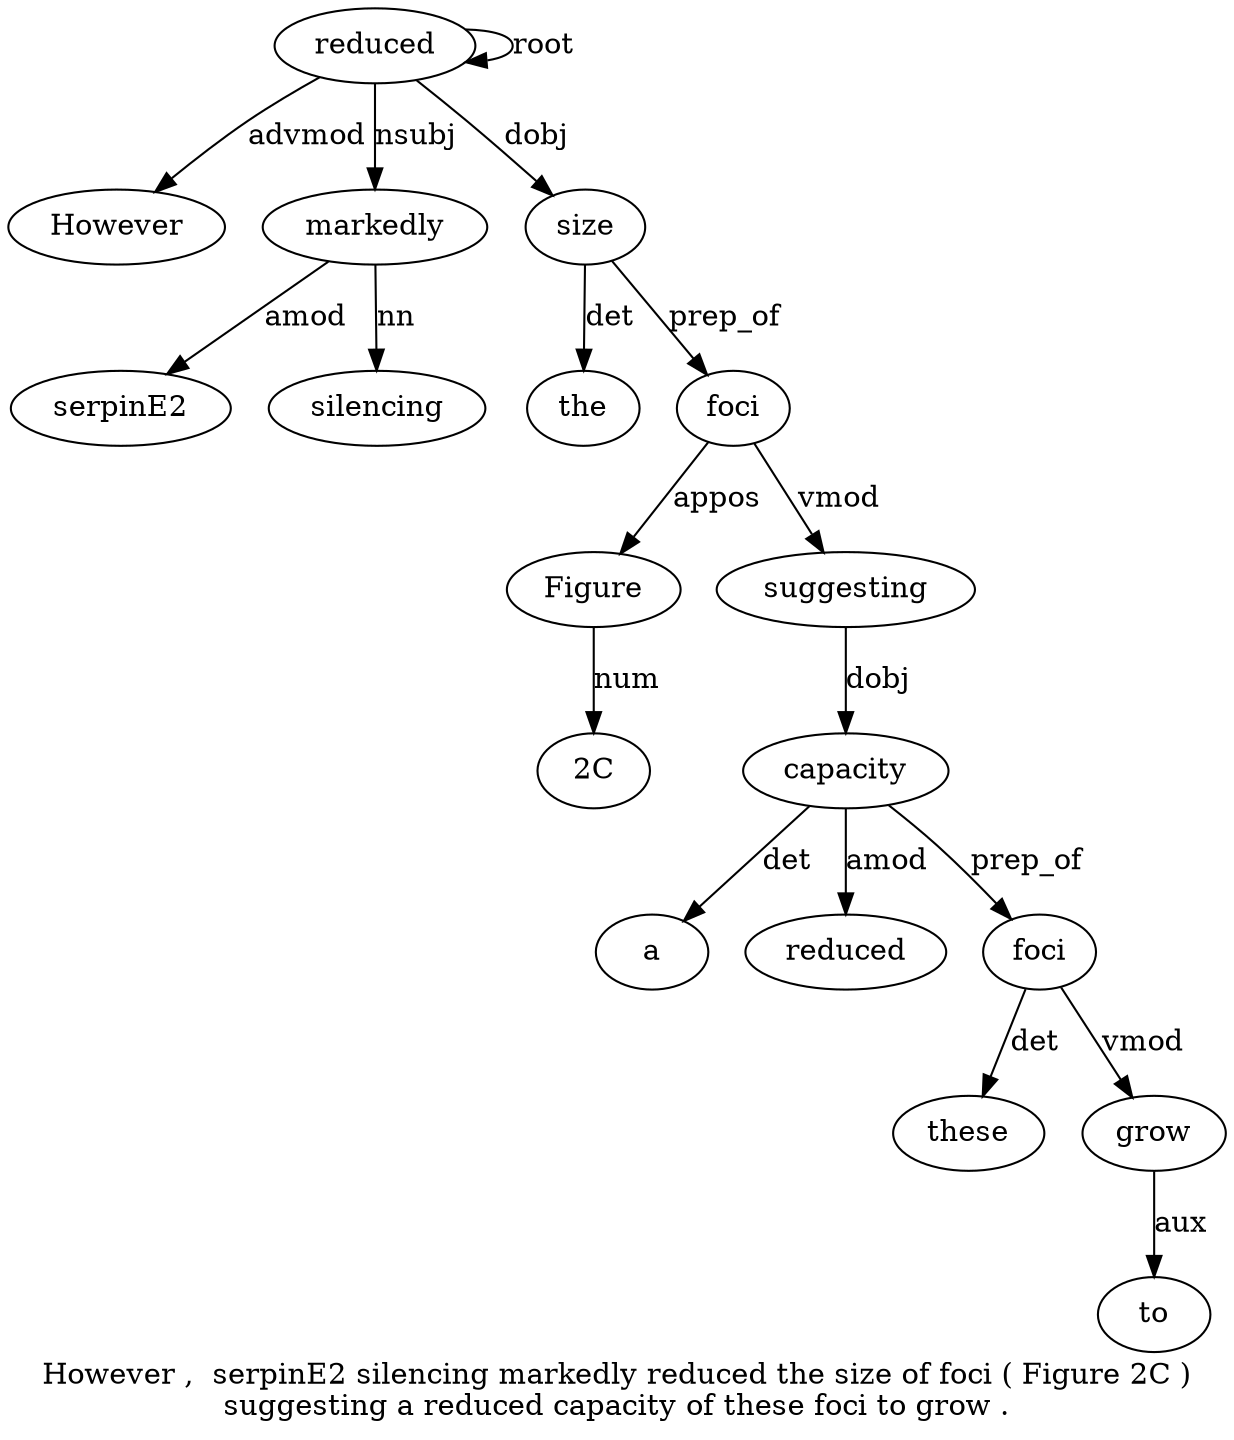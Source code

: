 digraph "However ,  serpinE2 silencing markedly reduced the size of foci ( Figure 2C ) suggesting a reduced capacity of these foci to grow ." {
label="However ,  serpinE2 silencing markedly reduced the size of foci ( Figure 2C )
suggesting a reduced capacity of these foci to grow .";
reduced6 [style=filled, fillcolor=white, label=reduced];
However1 [style=filled, fillcolor=white, label=However];
reduced6 -> However1  [label=advmod];
markedly5 [style=filled, fillcolor=white, label=markedly];
serpinE23 [style=filled, fillcolor=white, label=serpinE2];
markedly5 -> serpinE23  [label=amod];
silencing4 [style=filled, fillcolor=white, label=silencing];
markedly5 -> silencing4  [label=nn];
reduced6 -> markedly5  [label=nsubj];
reduced6 -> reduced6  [label=root];
size8 [style=filled, fillcolor=white, label=size];
the7 [style=filled, fillcolor=white, label=the];
size8 -> the7  [label=det];
reduced6 -> size8  [label=dobj];
foci10 [style=filled, fillcolor=white, label=foci];
size8 -> foci10  [label=prep_of];
Figure12 [style=filled, fillcolor=white, label=Figure];
foci10 -> Figure12  [label=appos];
"2C13" [style=filled, fillcolor=white, label="2C"];
Figure12 -> "2C13"  [label=num];
suggesting15 [style=filled, fillcolor=white, label=suggesting];
foci10 -> suggesting15  [label=vmod];
capacity18 [style=filled, fillcolor=white, label=capacity];
a16 [style=filled, fillcolor=white, label=a];
capacity18 -> a16  [label=det];
reduced17 [style=filled, fillcolor=white, label=reduced];
capacity18 -> reduced17  [label=amod];
suggesting15 -> capacity18  [label=dobj];
foci21 [style=filled, fillcolor=white, label=foci];
these20 [style=filled, fillcolor=white, label=these];
foci21 -> these20  [label=det];
capacity18 -> foci21  [label=prep_of];
grow23 [style=filled, fillcolor=white, label=grow];
to22 [style=filled, fillcolor=white, label=to];
grow23 -> to22  [label=aux];
foci21 -> grow23  [label=vmod];
}

